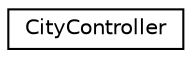 digraph "Graphical Class Hierarchy"
{
 // LATEX_PDF_SIZE
  edge [fontname="Helvetica",fontsize="10",labelfontname="Helvetica",labelfontsize="10"];
  node [fontname="Helvetica",fontsize="10",shape=record];
  rankdir="LR";
  Node0 [label="CityController",height=0.2,width=0.4,color="black", fillcolor="white", style="filled",URL="$classCityController.html",tooltip=" "];
}
